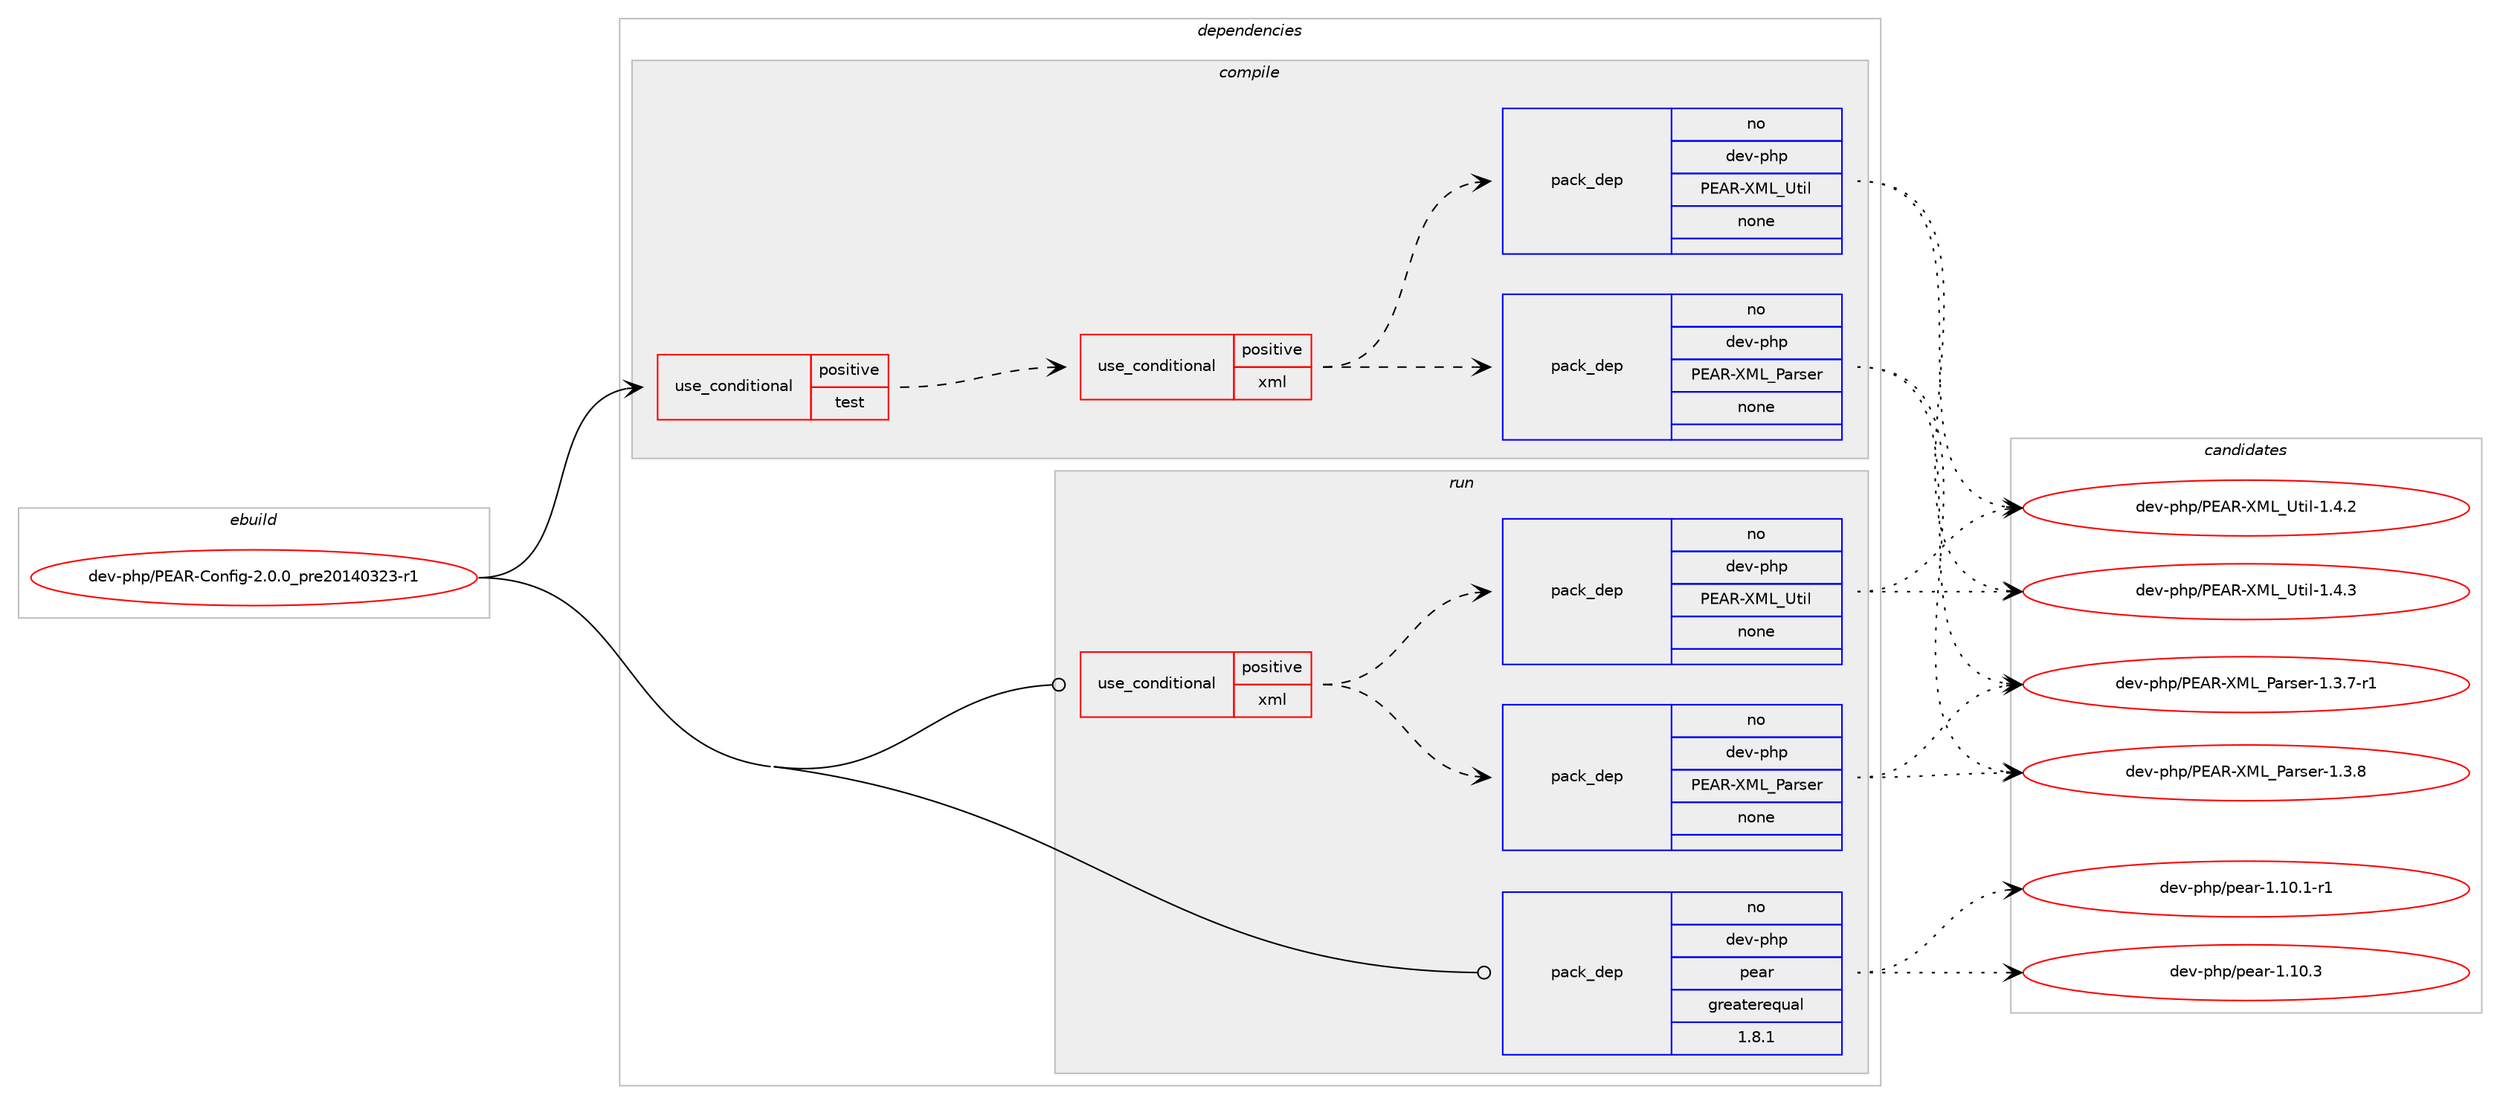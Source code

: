 digraph prolog {

# *************
# Graph options
# *************

newrank=true;
concentrate=true;
compound=true;
graph [rankdir=LR,fontname=Helvetica,fontsize=10,ranksep=1.5];#, ranksep=2.5, nodesep=0.2];
edge  [arrowhead=vee];
node  [fontname=Helvetica,fontsize=10];

# **********
# The ebuild
# **********

subgraph cluster_leftcol {
color=gray;
rank=same;
label=<<i>ebuild</i>>;
id [label="dev-php/PEAR-Config-2.0.0_pre20140323-r1", color=red, width=4, href="../dev-php/PEAR-Config-2.0.0_pre20140323-r1.svg"];
}

# ****************
# The dependencies
# ****************

subgraph cluster_midcol {
color=gray;
label=<<i>dependencies</i>>;
subgraph cluster_compile {
fillcolor="#eeeeee";
style=filled;
label=<<i>compile</i>>;
subgraph cond134652 {
dependency588881 [label=<<TABLE BORDER="0" CELLBORDER="1" CELLSPACING="0" CELLPADDING="4"><TR><TD ROWSPAN="3" CELLPADDING="10">use_conditional</TD></TR><TR><TD>positive</TD></TR><TR><TD>test</TD></TR></TABLE>>, shape=none, color=red];
subgraph cond134653 {
dependency588882 [label=<<TABLE BORDER="0" CELLBORDER="1" CELLSPACING="0" CELLPADDING="4"><TR><TD ROWSPAN="3" CELLPADDING="10">use_conditional</TD></TR><TR><TD>positive</TD></TR><TR><TD>xml</TD></TR></TABLE>>, shape=none, color=red];
subgraph pack442566 {
dependency588883 [label=<<TABLE BORDER="0" CELLBORDER="1" CELLSPACING="0" CELLPADDING="4" WIDTH="220"><TR><TD ROWSPAN="6" CELLPADDING="30">pack_dep</TD></TR><TR><TD WIDTH="110">no</TD></TR><TR><TD>dev-php</TD></TR><TR><TD>PEAR-XML_Parser</TD></TR><TR><TD>none</TD></TR><TR><TD></TD></TR></TABLE>>, shape=none, color=blue];
}
dependency588882:e -> dependency588883:w [weight=20,style="dashed",arrowhead="vee"];
subgraph pack442567 {
dependency588884 [label=<<TABLE BORDER="0" CELLBORDER="1" CELLSPACING="0" CELLPADDING="4" WIDTH="220"><TR><TD ROWSPAN="6" CELLPADDING="30">pack_dep</TD></TR><TR><TD WIDTH="110">no</TD></TR><TR><TD>dev-php</TD></TR><TR><TD>PEAR-XML_Util</TD></TR><TR><TD>none</TD></TR><TR><TD></TD></TR></TABLE>>, shape=none, color=blue];
}
dependency588882:e -> dependency588884:w [weight=20,style="dashed",arrowhead="vee"];
}
dependency588881:e -> dependency588882:w [weight=20,style="dashed",arrowhead="vee"];
}
id:e -> dependency588881:w [weight=20,style="solid",arrowhead="vee"];
}
subgraph cluster_compileandrun {
fillcolor="#eeeeee";
style=filled;
label=<<i>compile and run</i>>;
}
subgraph cluster_run {
fillcolor="#eeeeee";
style=filled;
label=<<i>run</i>>;
subgraph cond134654 {
dependency588885 [label=<<TABLE BORDER="0" CELLBORDER="1" CELLSPACING="0" CELLPADDING="4"><TR><TD ROWSPAN="3" CELLPADDING="10">use_conditional</TD></TR><TR><TD>positive</TD></TR><TR><TD>xml</TD></TR></TABLE>>, shape=none, color=red];
subgraph pack442568 {
dependency588886 [label=<<TABLE BORDER="0" CELLBORDER="1" CELLSPACING="0" CELLPADDING="4" WIDTH="220"><TR><TD ROWSPAN="6" CELLPADDING="30">pack_dep</TD></TR><TR><TD WIDTH="110">no</TD></TR><TR><TD>dev-php</TD></TR><TR><TD>PEAR-XML_Parser</TD></TR><TR><TD>none</TD></TR><TR><TD></TD></TR></TABLE>>, shape=none, color=blue];
}
dependency588885:e -> dependency588886:w [weight=20,style="dashed",arrowhead="vee"];
subgraph pack442569 {
dependency588887 [label=<<TABLE BORDER="0" CELLBORDER="1" CELLSPACING="0" CELLPADDING="4" WIDTH="220"><TR><TD ROWSPAN="6" CELLPADDING="30">pack_dep</TD></TR><TR><TD WIDTH="110">no</TD></TR><TR><TD>dev-php</TD></TR><TR><TD>PEAR-XML_Util</TD></TR><TR><TD>none</TD></TR><TR><TD></TD></TR></TABLE>>, shape=none, color=blue];
}
dependency588885:e -> dependency588887:w [weight=20,style="dashed",arrowhead="vee"];
}
id:e -> dependency588885:w [weight=20,style="solid",arrowhead="odot"];
subgraph pack442570 {
dependency588888 [label=<<TABLE BORDER="0" CELLBORDER="1" CELLSPACING="0" CELLPADDING="4" WIDTH="220"><TR><TD ROWSPAN="6" CELLPADDING="30">pack_dep</TD></TR><TR><TD WIDTH="110">no</TD></TR><TR><TD>dev-php</TD></TR><TR><TD>pear</TD></TR><TR><TD>greaterequal</TD></TR><TR><TD>1.8.1</TD></TR></TABLE>>, shape=none, color=blue];
}
id:e -> dependency588888:w [weight=20,style="solid",arrowhead="odot"];
}
}

# **************
# The candidates
# **************

subgraph cluster_choices {
rank=same;
color=gray;
label=<<i>candidates</i>>;

subgraph choice442566 {
color=black;
nodesep=1;
choice100101118451121041124780696582458877769580971141151011144549465146554511449 [label="dev-php/PEAR-XML_Parser-1.3.7-r1", color=red, width=4,href="../dev-php/PEAR-XML_Parser-1.3.7-r1.svg"];
choice10010111845112104112478069658245887776958097114115101114454946514656 [label="dev-php/PEAR-XML_Parser-1.3.8", color=red, width=4,href="../dev-php/PEAR-XML_Parser-1.3.8.svg"];
dependency588883:e -> choice100101118451121041124780696582458877769580971141151011144549465146554511449:w [style=dotted,weight="100"];
dependency588883:e -> choice10010111845112104112478069658245887776958097114115101114454946514656:w [style=dotted,weight="100"];
}
subgraph choice442567 {
color=black;
nodesep=1;
choice100101118451121041124780696582458877769585116105108454946524650 [label="dev-php/PEAR-XML_Util-1.4.2", color=red, width=4,href="../dev-php/PEAR-XML_Util-1.4.2.svg"];
choice100101118451121041124780696582458877769585116105108454946524651 [label="dev-php/PEAR-XML_Util-1.4.3", color=red, width=4,href="../dev-php/PEAR-XML_Util-1.4.3.svg"];
dependency588884:e -> choice100101118451121041124780696582458877769585116105108454946524650:w [style=dotted,weight="100"];
dependency588884:e -> choice100101118451121041124780696582458877769585116105108454946524651:w [style=dotted,weight="100"];
}
subgraph choice442568 {
color=black;
nodesep=1;
choice100101118451121041124780696582458877769580971141151011144549465146554511449 [label="dev-php/PEAR-XML_Parser-1.3.7-r1", color=red, width=4,href="../dev-php/PEAR-XML_Parser-1.3.7-r1.svg"];
choice10010111845112104112478069658245887776958097114115101114454946514656 [label="dev-php/PEAR-XML_Parser-1.3.8", color=red, width=4,href="../dev-php/PEAR-XML_Parser-1.3.8.svg"];
dependency588886:e -> choice100101118451121041124780696582458877769580971141151011144549465146554511449:w [style=dotted,weight="100"];
dependency588886:e -> choice10010111845112104112478069658245887776958097114115101114454946514656:w [style=dotted,weight="100"];
}
subgraph choice442569 {
color=black;
nodesep=1;
choice100101118451121041124780696582458877769585116105108454946524650 [label="dev-php/PEAR-XML_Util-1.4.2", color=red, width=4,href="../dev-php/PEAR-XML_Util-1.4.2.svg"];
choice100101118451121041124780696582458877769585116105108454946524651 [label="dev-php/PEAR-XML_Util-1.4.3", color=red, width=4,href="../dev-php/PEAR-XML_Util-1.4.3.svg"];
dependency588887:e -> choice100101118451121041124780696582458877769585116105108454946524650:w [style=dotted,weight="100"];
dependency588887:e -> choice100101118451121041124780696582458877769585116105108454946524651:w [style=dotted,weight="100"];
}
subgraph choice442570 {
color=black;
nodesep=1;
choice100101118451121041124711210197114454946494846494511449 [label="dev-php/pear-1.10.1-r1", color=red, width=4,href="../dev-php/pear-1.10.1-r1.svg"];
choice10010111845112104112471121019711445494649484651 [label="dev-php/pear-1.10.3", color=red, width=4,href="../dev-php/pear-1.10.3.svg"];
dependency588888:e -> choice100101118451121041124711210197114454946494846494511449:w [style=dotted,weight="100"];
dependency588888:e -> choice10010111845112104112471121019711445494649484651:w [style=dotted,weight="100"];
}
}

}
